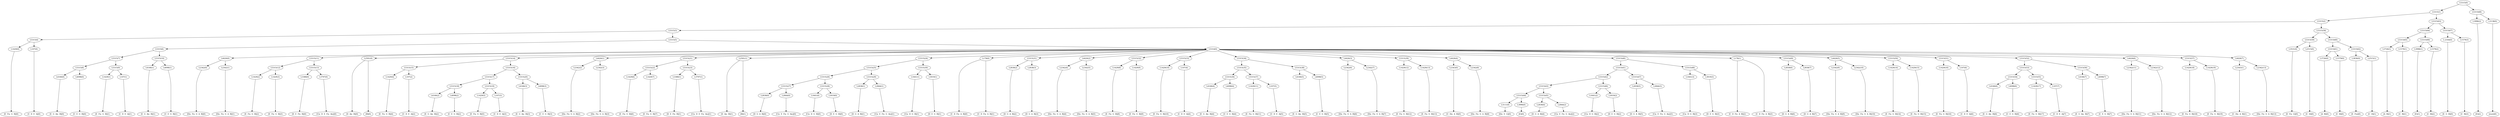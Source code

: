 digraph sample{
"L1429(0)"->"[E  Fis  G  B](0)"
"L107(0)"->"[C  D  E  A](0)"
"L5315(4)"->"L1429(0)"
"L5315(4)"->"L107(0)"
"L4166(0)"->"[E  G  Ais  B](0)"
"L4098(0)"->"[C  E  G  B](0)"
"L5315(8)"->"L4166(0)"
"L5315(8)"->"L4098(0)"
"L1429(1)"->"[E  Fis  G  B](1)"
"L107(1)"->"[C  D  E  A](1)"
"L5315(9)"->"L1429(1)"
"L5315(9)"->"L107(1)"
"L5315(7)"->"L5315(8)"
"L5315(7)"->"L5315(9)"
"L4166(1)"->"[E  G  Ais  B](1)"
"L4098(1)"->"[C  E  G  B](1)"
"L5315(10)"->"L4166(1)"
"L5315(10)"->"L4098(1)"
"L5315(6)"->"L5315(7)"
"L5315(6)"->"L5315(10)"
"L2342(0)"->"[Dis  Fis  G  A  B](0)"
"L2342(1)"->"[Dis  Fis  G  A  B](1)"
"L4426(0)"->"L2342(0)"
"L4426(0)"->"L2342(1)"
"L1429(2)"->"[E  Fis  G  B](2)"
"L1429(3)"->"[E  Fis  G  B](3)"
"L5315(12)"->"L1429(2)"
"L5315(12)"->"L1429(3)"
"L3388(0)"->"[D  E  Fis  B](0)"
"L3797(0)"->"[Cis  D  E  Fis  Ais](0)"
"L5315(13)"->"L3388(0)"
"L5315(13)"->"L3797(0)"
"L5315(11)"->"L5315(12)"
"L5315(11)"->"L5315(13)"
"L2591(0)"->"[D  Ais  B](0)"
"L2591(0)"->"[B](0)"
"L1429(4)"->"[E  Fis  G  B](4)"
"L107(2)"->"[C  D  E  A](2)"
"L5315(15)"->"L1429(4)"
"L5315(15)"->"L107(2)"
"L4166(2)"->"[E  G  Ais  B](2)"
"L4098(2)"->"[C  E  G  B](2)"
"L5315(18)"->"L4166(2)"
"L5315(18)"->"L4098(2)"
"L1429(5)"->"[E  Fis  G  B](5)"
"L107(3)"->"[C  D  E  A](3)"
"L5315(19)"->"L1429(5)"
"L5315(19)"->"L107(3)"
"L5315(17)"->"L5315(18)"
"L5315(17)"->"L5315(19)"
"L4166(3)"->"[E  G  Ais  B](3)"
"L4098(3)"->"[C  E  G  B](3)"
"L5315(20)"->"L4166(3)"
"L5315(20)"->"L4098(3)"
"L5315(16)"->"L5315(17)"
"L5315(16)"->"L5315(20)"
"L5315(14)"->"L5315(15)"
"L5315(14)"->"L5315(16)"
"L2342(2)"->"[Dis  Fis  G  A  B](2)"
"L2342(3)"->"[Dis  Fis  G  A  B](3)"
"L4426(1)"->"L2342(2)"
"L4426(1)"->"L2342(3)"
"L1429(6)"->"[E  Fis  G  B](6)"
"L1429(7)"->"[E  Fis  G  B](7)"
"L5315(22)"->"L1429(6)"
"L5315(22)"->"L1429(7)"
"L3388(1)"->"[D  E  Fis  B](1)"
"L3797(1)"->"[Cis  D  E  Fis  Ais](1)"
"L5315(23)"->"L3388(1)"
"L5315(23)"->"L3797(1)"
"L5315(21)"->"L5315(22)"
"L5315(21)"->"L5315(23)"
"L2591(1)"->"[D  Ais  B](1)"
"L2591(1)"->"[B](1)"
"L2838(0)"->"[D  G  A  B](0)"
"L2844(0)"->"[Cis  E  Fis  G  Ais](0)"
"L5315(27)"->"L2838(0)"
"L5315(27)"->"L2844(0)"
"L1641(0)"->"[Cis  D  G  B](0)"
"L3019(0)"->"[D  E  G  B](0)"
"L5315(28)"->"L1641(0)"
"L5315(28)"->"L3019(0)"
"L5315(26)"->"L5315(27)"
"L5315(26)"->"L5315(28)"
"L2838(1)"->"[D  G  A  B](1)"
"L2844(1)"->"[Cis  E  Fis  G  Ais](1)"
"L5315(29)"->"L2838(1)"
"L5315(29)"->"L2844(1)"
"L5315(25)"->"L5315(26)"
"L5315(25)"->"L5315(29)"
"L1641(1)"->"[Cis  D  G  B](1)"
"L3019(1)"->"[D  E  G  B](1)"
"L5315(30)"->"L1641(1)"
"L5315(30)"->"L3019(1)"
"L5315(24)"->"L5315(25)"
"L5315(24)"->"L5315(30)"
"L178(0)"->"[C  D  Fis  A  B](0)"
"L178(0)"->"[C  D  Fis  A  B](1)"
"L2838(2)"->"[D  G  A  B](2)"
"L2838(3)"->"[D  G  A  B](3)"
"L5315(31)"->"L2838(2)"
"L5315(31)"->"L2838(3)"
"L2342(4)"->"[Dis  Fis  G  A  B](4)"
"L2342(5)"->"[Dis  Fis  G  A  B](5)"
"L4426(2)"->"L2342(4)"
"L4426(2)"->"L2342(5)"
"L1429(8)"->"[E  Fis  G  B](8)"
"L1429(9)"->"[E  Fis  G  B](9)"
"L5315(32)"->"L1429(8)"
"L5315(32)"->"L1429(9)"
"L1429(10)"->"[E  Fis  G  B](10)"
"L107(4)"->"[C  D  E  A](4)"
"L5315(33)"->"L1429(10)"
"L5315(33)"->"L107(4)"
"L4166(4)"->"[E  G  Ais  B](4)"
"L4098(4)"->"[C  E  G  B](4)"
"L5315(36)"->"L4166(4)"
"L5315(36)"->"L4098(4)"
"L1429(11)"->"[E  Fis  G  B](11)"
"L107(5)"->"[C  D  E  A](5)"
"L5315(37)"->"L1429(11)"
"L5315(37)"->"L107(5)"
"L5315(35)"->"L5315(36)"
"L5315(35)"->"L5315(37)"
"L4166(5)"->"[E  G  Ais  B](5)"
"L4098(5)"->"[C  E  G  B](5)"
"L5315(38)"->"L4166(5)"
"L5315(38)"->"L4098(5)"
"L5315(34)"->"L5315(35)"
"L5315(34)"->"L5315(38)"
"L2342(6)"->"[Dis  Fis  G  A  B](6)"
"L2342(7)"->"[Dis  Fis  G  A  B](7)"
"L4426(3)"->"L2342(6)"
"L4426(3)"->"L2342(7)"
"L1429(12)"->"[E  Fis  G  B](12)"
"L1429(13)"->"[E  Fis  G  B](13)"
"L5315(39)"->"L1429(12)"
"L5315(39)"->"L1429(13)"
"L2343(0)"->"[C  Dis  A  B](0)"
"L2342(8)"->"[Dis  Fis  G  A  B](8)"
"L4426(4)"->"L2343(0)"
"L4426(4)"->"L2342(8)"
"L3111(0)"->"[Dis  E  G](0)"
"L3996(0)"->"[E](0)"
"L5315(44)"->"L3111(0)"
"L5315(44)"->"L3996(0)"
"L2838(4)"->"[D  G  A  B](4)"
"L2844(2)"->"[Cis  E  Fis  G  Ais](2)"
"L5315(45)"->"L2838(4)"
"L5315(45)"->"L2844(2)"
"L5315(43)"->"L5315(44)"
"L5315(43)"->"L5315(45)"
"L1641(2)"->"[Cis  D  G  B](2)"
"L3019(2)"->"[D  E  G  B](2)"
"L5315(46)"->"L1641(2)"
"L5315(46)"->"L3019(2)"
"L5315(42)"->"L5315(43)"
"L5315(42)"->"L5315(46)"
"L2838(5)"->"[D  G  A  B](5)"
"L2844(3)"->"[Cis  E  Fis  G  Ais](3)"
"L5315(47)"->"L2838(5)"
"L5315(47)"->"L2844(3)"
"L5315(41)"->"L5315(42)"
"L5315(41)"->"L5315(47)"
"L1641(3)"->"[Cis  D  G  B](3)"
"L3019(3)"->"[D  E  G  B](3)"
"L5315(48)"->"L1641(3)"
"L5315(48)"->"L3019(3)"
"L5315(40)"->"L5315(41)"
"L5315(40)"->"L5315(48)"
"L178(1)"->"[C  D  Fis  A  B](2)"
"L178(1)"->"[C  D  Fis  A  B](3)"
"L2838(6)"->"[D  G  A  B](6)"
"L2838(7)"->"[D  G  A  B](7)"
"L5315(49)"->"L2838(6)"
"L5315(49)"->"L2838(7)"
"L2342(9)"->"[Dis  Fis  G  A  B](9)"
"L2342(10)"->"[Dis  Fis  G  A  B](10)"
"L4426(5)"->"L2342(9)"
"L4426(5)"->"L2342(10)"
"L1429(14)"->"[E  Fis  G  B](14)"
"L1429(15)"->"[E  Fis  G  B](15)"
"L5315(50)"->"L1429(14)"
"L5315(50)"->"L1429(15)"
"L1429(16)"->"[E  Fis  G  B](16)"
"L107(6)"->"[C  D  E  A](6)"
"L5315(51)"->"L1429(16)"
"L5315(51)"->"L107(6)"
"L4166(6)"->"[E  G  Ais  B](6)"
"L4098(6)"->"[C  E  G  B](6)"
"L5315(54)"->"L4166(6)"
"L5315(54)"->"L4098(6)"
"L1429(17)"->"[E  Fis  G  B](17)"
"L107(7)"->"[C  D  E  A](7)"
"L5315(55)"->"L1429(17)"
"L5315(55)"->"L107(7)"
"L5315(53)"->"L5315(54)"
"L5315(53)"->"L5315(55)"
"L4166(7)"->"[E  G  Ais  B](7)"
"L4098(7)"->"[C  E  G  B](7)"
"L5315(56)"->"L4166(7)"
"L5315(56)"->"L4098(7)"
"L5315(52)"->"L5315(53)"
"L5315(52)"->"L5315(56)"
"L2342(11)"->"[Dis  Fis  G  A  B](11)"
"L2342(12)"->"[Dis  Fis  G  A  B](12)"
"L4426(6)"->"L2342(11)"
"L4426(6)"->"L2342(12)"
"L1429(18)"->"[E  Fis  G  B](18)"
"L1429(19)"->"[E  Fis  G  B](19)"
"L5315(57)"->"L1429(18)"
"L5315(57)"->"L1429(19)"
"L2343(1)"->"[C  Dis  A  B](1)"
"L2342(13)"->"[Dis  Fis  G  A  B](13)"
"L4426(7)"->"L2343(1)"
"L4426(7)"->"L2342(13)"
"L5314(0)"->"L4426(0)"
"L5314(0)"->"L5315(11)"
"L5314(0)"->"L2591(0)"
"L5314(0)"->"L5315(14)"
"L5314(0)"->"L4426(1)"
"L5314(0)"->"L5315(21)"
"L5314(0)"->"L2591(1)"
"L5314(0)"->"L5315(24)"
"L5314(0)"->"L178(0)"
"L5314(0)"->"L5315(31)"
"L5314(0)"->"L4426(2)"
"L5314(0)"->"L5315(32)"
"L5314(0)"->"L5315(33)"
"L5314(0)"->"L5315(34)"
"L5314(0)"->"L4426(3)"
"L5314(0)"->"L5315(39)"
"L5314(0)"->"L4426(4)"
"L5314(0)"->"L5315(40)"
"L5314(0)"->"L178(1)"
"L5314(0)"->"L5315(49)"
"L5314(0)"->"L4426(5)"
"L5314(0)"->"L5315(50)"
"L5314(0)"->"L5315(51)"
"L5314(0)"->"L5315(52)"
"L5314(0)"->"L4426(6)"
"L5314(0)"->"L5315(57)"
"L5314(0)"->"L4426(7)"
"L5315(5)"->"L5315(6)"
"L5315(5)"->"L5314(0)"
"L5315(3)"->"L5315(4)"
"L5315(3)"->"L5315(5)"
"L3531(0)"->"[E  Fis  G](0)"
"L2515(0)"->"[C  D](0)"
"L5315(59)"->"L3531(0)"
"L5315(59)"->"L2515(0)"
"L3726(0)"->"[A  B](0)"
"L1579(0)"->"[C  B](0)"
"L5315(61)"->"L3726(0)"
"L5315(61)"->"L1579(0)"
"L3836(0)"->"[E  Fis](0)"
"L2515(1)"->"[C  D](1)"
"L5315(62)"->"L3836(0)"
"L5315(62)"->"L2515(1)"
"L5315(60)"->"L5315(61)"
"L5315(60)"->"L5315(62)"
"L5315(58)"->"L5315(59)"
"L5315(58)"->"L5315(60)"
"L5315(2)"->"L5315(3)"
"L5315(2)"->"L5315(58)"
"L3726(1)"->"[A  B](1)"
"L1579(1)"->"[C  B](1)"
"L5315(65)"->"L3726(1)"
"L5315(65)"->"L1579(1)"
"L3996(1)"->"[E](1)"
"L1579(2)"->"[C  B](2)"
"L5315(66)"->"L3996(1)"
"L5315(66)"->"L1579(2)"
"L5315(64)"->"L5315(65)"
"L5315(64)"->"L5315(66)"
"L-2164(0)"->"[E  G  B](0)"
"L1579(3)"->"[C  B](3)"
"L5315(67)"->"L-2164(0)"
"L5315(67)"->"L1579(3)"
"L5315(63)"->"L5315(64)"
"L5315(63)"->"L5315(67)"
"L5315(1)"->"L5315(2)"
"L5315(1)"->"L5315(63)"
"L3996(2)"->"[E](2)"
"L3138(0)"->"[rest](0)"
"L5315(68)"->"L3996(2)"
"L5315(68)"->"L3138(0)"
"L5315(0)"->"L5315(1)"
"L5315(0)"->"L5315(68)"
{rank = min; "L5315(0)"}
{rank = same; "L5315(1)"; "L5315(68)";}
{rank = same; "L5315(2)"; "L5315(63)"; "L3996(2)"; "L3138(0)";}
{rank = same; "L5315(3)"; "L5315(58)"; "L5315(64)"; "L5315(67)";}
{rank = same; "L5315(4)"; "L5315(5)"; "L5315(59)"; "L5315(60)"; "L5315(65)"; "L5315(66)"; "L-2164(0)"; "L1579(3)";}
{rank = same; "L1429(0)"; "L107(0)"; "L5315(6)"; "L5314(0)"; "L3531(0)"; "L2515(0)"; "L5315(61)"; "L5315(62)"; "L3726(1)"; "L1579(1)"; "L3996(1)"; "L1579(2)";}
{rank = same; "L5315(7)"; "L5315(10)"; "L4426(0)"; "L5315(11)"; "L2591(0)"; "L5315(14)"; "L4426(1)"; "L5315(21)"; "L2591(1)"; "L5315(24)"; "L178(0)"; "L5315(31)"; "L4426(2)"; "L5315(32)"; "L5315(33)"; "L5315(34)"; "L4426(3)"; "L5315(39)"; "L4426(4)"; "L5315(40)"; "L178(1)"; "L5315(49)"; "L4426(5)"; "L5315(50)"; "L5315(51)"; "L5315(52)"; "L4426(6)"; "L5315(57)"; "L4426(7)"; "L3726(0)"; "L1579(0)"; "L3836(0)"; "L2515(1)";}
{rank = same; "L5315(8)"; "L5315(9)"; "L4166(1)"; "L4098(1)"; "L2342(0)"; "L2342(1)"; "L5315(12)"; "L5315(13)"; "L5315(15)"; "L5315(16)"; "L2342(2)"; "L2342(3)"; "L5315(22)"; "L5315(23)"; "L5315(25)"; "L5315(30)"; "L2838(2)"; "L2838(3)"; "L2342(4)"; "L2342(5)"; "L1429(8)"; "L1429(9)"; "L1429(10)"; "L107(4)"; "L5315(35)"; "L5315(38)"; "L2342(6)"; "L2342(7)"; "L1429(12)"; "L1429(13)"; "L2343(0)"; "L2342(8)"; "L5315(41)"; "L5315(48)"; "L2838(6)"; "L2838(7)"; "L2342(9)"; "L2342(10)"; "L1429(14)"; "L1429(15)"; "L1429(16)"; "L107(6)"; "L5315(53)"; "L5315(56)"; "L2342(11)"; "L2342(12)"; "L1429(18)"; "L1429(19)"; "L2343(1)"; "L2342(13)";}
{rank = same; "L4166(0)"; "L4098(0)"; "L1429(1)"; "L107(1)"; "L1429(2)"; "L1429(3)"; "L3388(0)"; "L3797(0)"; "L1429(4)"; "L107(2)"; "L5315(17)"; "L5315(20)"; "L1429(6)"; "L1429(7)"; "L3388(1)"; "L3797(1)"; "L5315(26)"; "L5315(29)"; "L1641(1)"; "L3019(1)"; "L5315(36)"; "L5315(37)"; "L4166(5)"; "L4098(5)"; "L5315(42)"; "L5315(47)"; "L1641(3)"; "L3019(3)"; "L5315(54)"; "L5315(55)"; "L4166(7)"; "L4098(7)";}
{rank = same; "L5315(18)"; "L5315(19)"; "L4166(3)"; "L4098(3)"; "L5315(27)"; "L5315(28)"; "L2838(1)"; "L2844(1)"; "L4166(4)"; "L4098(4)"; "L1429(11)"; "L107(5)"; "L5315(43)"; "L5315(46)"; "L2838(5)"; "L2844(3)"; "L4166(6)"; "L4098(6)"; "L1429(17)"; "L107(7)";}
{rank = same; "L4166(2)"; "L4098(2)"; "L1429(5)"; "L107(3)"; "L2838(0)"; "L2844(0)"; "L1641(0)"; "L3019(0)"; "L5315(44)"; "L5315(45)"; "L1641(2)"; "L3019(2)";}
{rank = same; "L3111(0)"; "L3996(0)"; "L2838(4)"; "L2844(2)";}
{rank = max; "[A  B](0)"; "[A  B](1)"; "[B](0)"; "[B](1)"; "[C  B](0)"; "[C  B](1)"; "[C  B](2)"; "[C  B](3)"; "[C  D  E  A](0)"; "[C  D  E  A](1)"; "[C  D  E  A](2)"; "[C  D  E  A](3)"; "[C  D  E  A](4)"; "[C  D  E  A](5)"; "[C  D  E  A](6)"; "[C  D  E  A](7)"; "[C  D  Fis  A  B](0)"; "[C  D  Fis  A  B](1)"; "[C  D  Fis  A  B](2)"; "[C  D  Fis  A  B](3)"; "[C  D](0)"; "[C  D](1)"; "[C  Dis  A  B](0)"; "[C  Dis  A  B](1)"; "[C  E  G  B](0)"; "[C  E  G  B](1)"; "[C  E  G  B](2)"; "[C  E  G  B](3)"; "[C  E  G  B](4)"; "[C  E  G  B](5)"; "[C  E  G  B](6)"; "[C  E  G  B](7)"; "[Cis  D  E  Fis  Ais](0)"; "[Cis  D  E  Fis  Ais](1)"; "[Cis  D  G  B](0)"; "[Cis  D  G  B](1)"; "[Cis  D  G  B](2)"; "[Cis  D  G  B](3)"; "[Cis  E  Fis  G  Ais](0)"; "[Cis  E  Fis  G  Ais](1)"; "[Cis  E  Fis  G  Ais](2)"; "[Cis  E  Fis  G  Ais](3)"; "[D  Ais  B](0)"; "[D  Ais  B](1)"; "[D  E  Fis  B](0)"; "[D  E  Fis  B](1)"; "[D  E  G  B](0)"; "[D  E  G  B](1)"; "[D  E  G  B](2)"; "[D  E  G  B](3)"; "[D  G  A  B](0)"; "[D  G  A  B](1)"; "[D  G  A  B](2)"; "[D  G  A  B](3)"; "[D  G  A  B](4)"; "[D  G  A  B](5)"; "[D  G  A  B](6)"; "[D  G  A  B](7)"; "[Dis  E  G](0)"; "[Dis  Fis  G  A  B](0)"; "[Dis  Fis  G  A  B](1)"; "[Dis  Fis  G  A  B](10)"; "[Dis  Fis  G  A  B](11)"; "[Dis  Fis  G  A  B](12)"; "[Dis  Fis  G  A  B](13)"; "[Dis  Fis  G  A  B](2)"; "[Dis  Fis  G  A  B](3)"; "[Dis  Fis  G  A  B](4)"; "[Dis  Fis  G  A  B](5)"; "[Dis  Fis  G  A  B](6)"; "[Dis  Fis  G  A  B](7)"; "[Dis  Fis  G  A  B](8)"; "[Dis  Fis  G  A  B](9)"; "[E  Fis  G  B](0)"; "[E  Fis  G  B](1)"; "[E  Fis  G  B](10)"; "[E  Fis  G  B](11)"; "[E  Fis  G  B](12)"; "[E  Fis  G  B](13)"; "[E  Fis  G  B](14)"; "[E  Fis  G  B](15)"; "[E  Fis  G  B](16)"; "[E  Fis  G  B](17)"; "[E  Fis  G  B](18)"; "[E  Fis  G  B](19)"; "[E  Fis  G  B](2)"; "[E  Fis  G  B](3)"; "[E  Fis  G  B](4)"; "[E  Fis  G  B](5)"; "[E  Fis  G  B](6)"; "[E  Fis  G  B](7)"; "[E  Fis  G  B](8)"; "[E  Fis  G  B](9)"; "[E  Fis  G](0)"; "[E  Fis](0)"; "[E  G  Ais  B](0)"; "[E  G  Ais  B](1)"; "[E  G  Ais  B](2)"; "[E  G  Ais  B](3)"; "[E  G  Ais  B](4)"; "[E  G  Ais  B](5)"; "[E  G  Ais  B](6)"; "[E  G  Ais  B](7)"; "[E  G  B](0)"; "[E](0)"; "[E](1)"; "[E](2)"; "[rest](0)";}
}